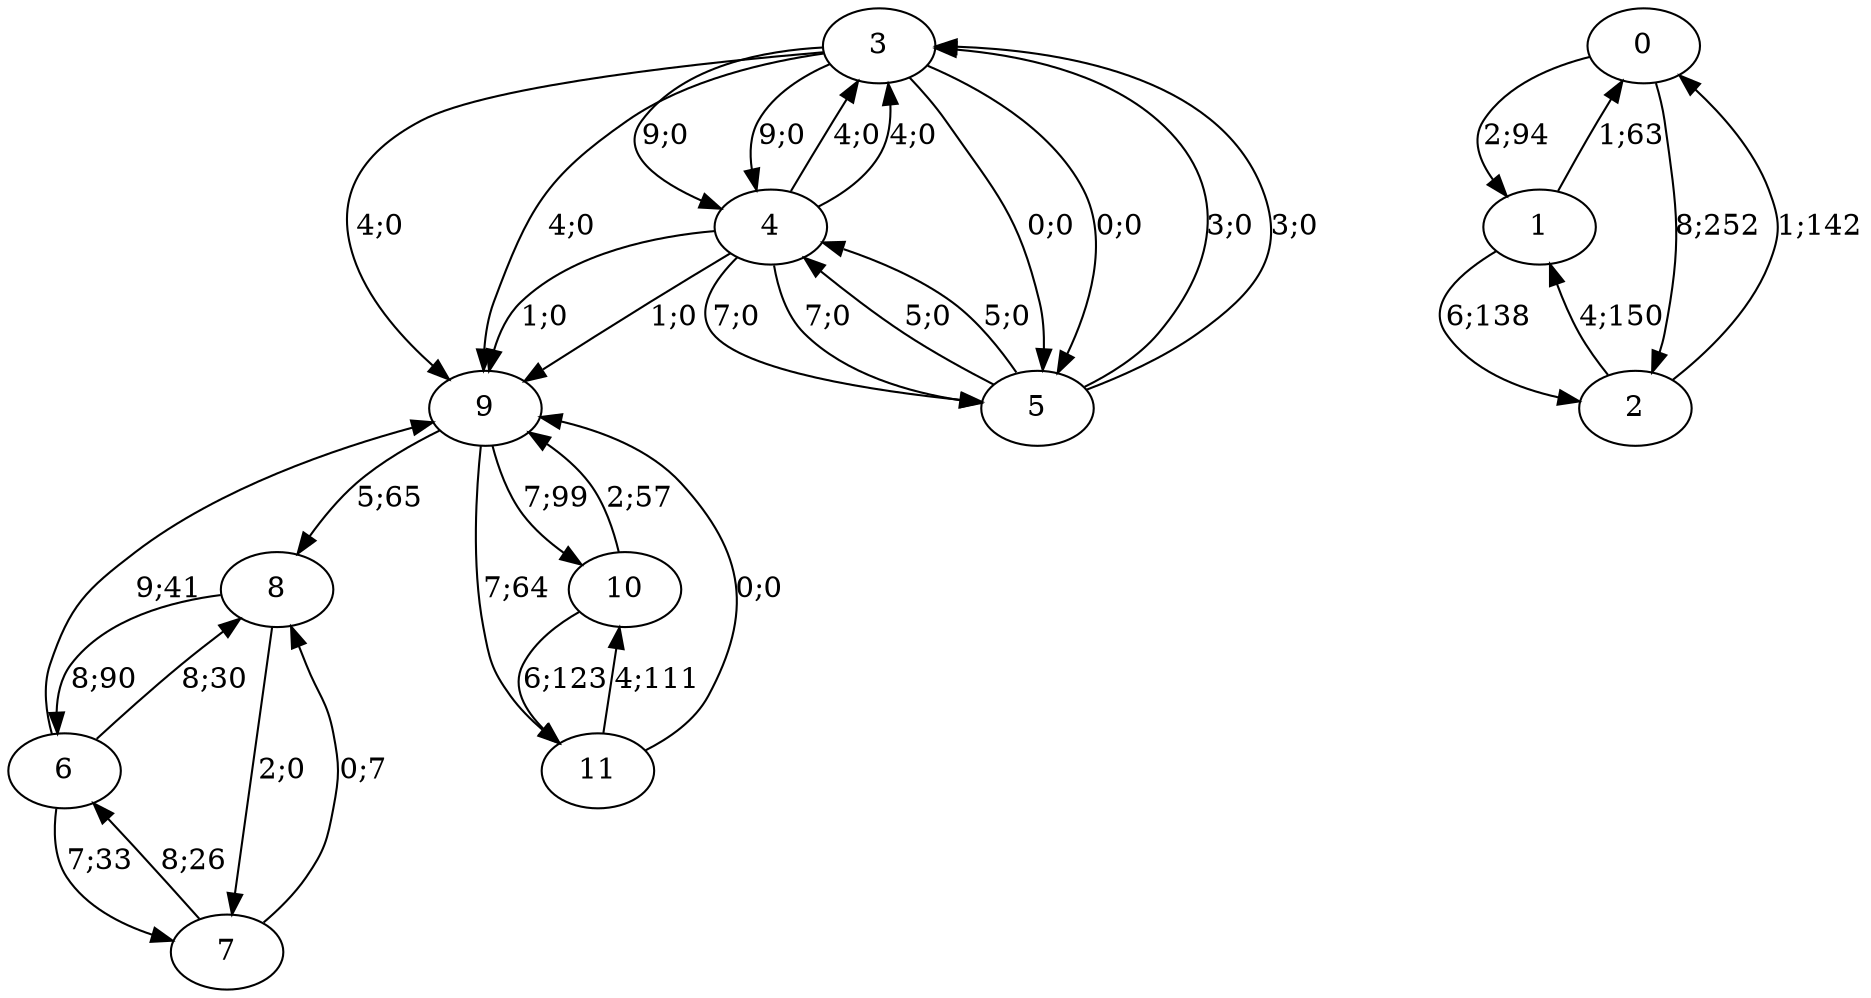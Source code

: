 digraph graph2177 {








3 -> 9 [color=black,label="4;0"]
3 -> 4 [color=black,label="9;0"]
3 -> 5 [color=black,label="0;0"]


4 -> 9 [color=black,label="1;0"]
4 -> 3 [color=black,label="4;0"]
4 -> 5 [color=black,label="7;0"]


5 -> 3 [color=black,label="3;0"]
5 -> 4 [color=black,label="5;0"]


























6 -> 9 [color=black,label="9;41"]
6 -> 7 [color=black,label="7;33"]
6 -> 8 [color=black,label="8;30"]


7 -> 6 [color=black,label="8;26"]
7 -> 8 [color=black,label="0;7"]


8 -> 6 [color=black,label="8;90"]
8 -> 7 [color=black,label="2;0"]








0 -> 1 [color=black,label="2;94"]
0 -> 2 [color=black,label="8;252"]


1 -> 0 [color=black,label="1;63"]
1 -> 2 [color=black,label="6;138"]


2 -> 0 [color=black,label="1;142"]
2 -> 1 [color=black,label="4;150"]






































9 -> 8 [color=black,label="5;65"]
9 -> 10 [color=black,label="7;99"]
9 -> 11 [color=black,label="7;64"]


10 -> 9 [color=black,label="2;57"]
10 -> 11 [color=black,label="6;123"]


11 -> 9 [color=black,label="0;0"]
11 -> 10 [color=black,label="4;111"]








3 -> 9 [color=black,label="4;0"]
3 -> 4 [color=black,label="9;0"]
3 -> 5 [color=black,label="0;0"]


4 -> 9 [color=black,label="1;0"]
4 -> 3 [color=black,label="4;0"]
4 -> 5 [color=black,label="7;0"]


5 -> 3 [color=black,label="3;0"]
5 -> 4 [color=black,label="5;0"]













}
